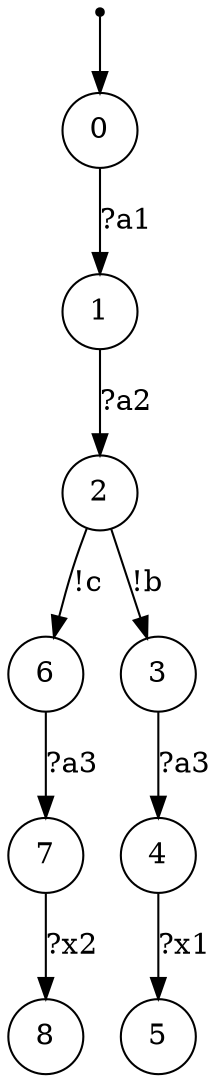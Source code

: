 digraph {
 node [shape=point] ENTRY
 node [shape=circle]
 ENTRY -> 0
0 -> 1 [label="?a1"]
1 -> 2 [label="?a2"]
2 -> 6 [label="!c"]
6 -> 7 [label="?a3"]
7 -> 8 [label="?x2"]
2 -> 3 [label="!b"]
3 -> 4 [label="?a3"]
4 -> 5 [label="?x1"]
}